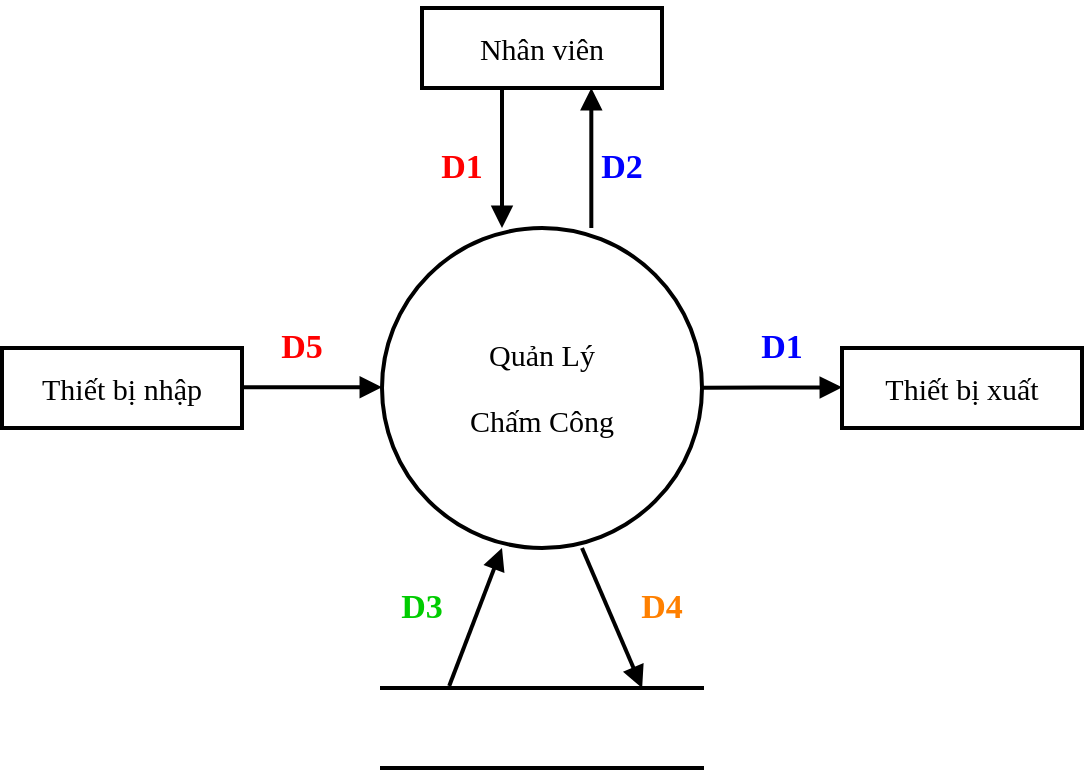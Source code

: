<mxfile version="13.10.4" type="device"><diagram id="RFkYZOLpDPn0ykTBcsUU" name="Page-1"><mxGraphModel dx="1102" dy="566" grid="1" gridSize="10" guides="1" tooltips="1" connect="1" arrows="1" fold="1" page="1" pageScale="1" pageWidth="850" pageHeight="1100" math="0" shadow="0"><root><mxCell id="0"/><mxCell id="1" parent="0"/><mxCell id="AuxtTpywyi5b1Z3Ru7k8-1" value="&lt;pre style=&quot;font-size: 15px&quot;&gt;&lt;font face=&quot;Times New Roman&quot; style=&quot;font-size: 15px&quot;&gt;Thiết bị nhập&lt;/font&gt;&lt;/pre&gt;" style="rounded=0;whiteSpace=wrap;html=1;strokeWidth=2;fontSize=15;" vertex="1" parent="1"><mxGeometry x="140" y="250" width="120" height="40" as="geometry"/></mxCell><mxCell id="AuxtTpywyi5b1Z3Ru7k8-2" value="&lt;pre style=&quot;font-size: 15px&quot;&gt;&lt;font face=&quot;Times New Roman&quot;&gt;Thiết bị xuất&lt;/font&gt;&lt;/pre&gt;" style="rounded=0;whiteSpace=wrap;html=1;strokeWidth=2;" vertex="1" parent="1"><mxGeometry x="560" y="250" width="120" height="40" as="geometry"/></mxCell><mxCell id="AuxtTpywyi5b1Z3Ru7k8-3" value="&lt;pre style=&quot;font-size: 15px&quot;&gt;&lt;font face=&quot;Times New Roman&quot;&gt;Nhân viên&lt;/font&gt;&lt;/pre&gt;" style="rounded=0;whiteSpace=wrap;html=1;strokeWidth=2;" vertex="1" parent="1"><mxGeometry x="350" y="80" width="120" height="40" as="geometry"/></mxCell><mxCell id="AuxtTpywyi5b1Z3Ru7k8-4" value="&lt;pre style=&quot;font-size: 15px&quot;&gt;&lt;font face=&quot;Times New Roman&quot;&gt;Quản Lý&lt;/font&gt;&lt;/pre&gt;&lt;pre style=&quot;font-size: 15px&quot;&gt;&lt;font face=&quot;Times New Roman&quot;&gt;Chấm Công&lt;/font&gt;&lt;/pre&gt;" style="strokeWidth=2;html=1;shape=mxgraph.flowchart.start_1;whiteSpace=wrap;fontSize=15;" vertex="1" parent="1"><mxGeometry x="330" y="190" width="160" height="160" as="geometry"/></mxCell><mxCell id="AuxtTpywyi5b1Z3Ru7k8-5" value="" style="endArrow=block;endFill=1;endSize=6;html=1;strokeWidth=2;" edge="1" parent="1"><mxGeometry width="100" relative="1" as="geometry"><mxPoint x="260" y="269.66" as="sourcePoint"/><mxPoint x="330" y="269.66" as="targetPoint"/></mxGeometry></mxCell><mxCell id="AuxtTpywyi5b1Z3Ru7k8-6" value="" style="endArrow=block;endFill=1;endSize=6;html=1;strokeWidth=2;" edge="1" parent="1"><mxGeometry width="100" relative="1" as="geometry"><mxPoint x="490" y="269.9" as="sourcePoint"/><mxPoint x="560" y="269.66" as="targetPoint"/></mxGeometry></mxCell><mxCell id="AuxtTpywyi5b1Z3Ru7k8-7" value="" style="endArrow=block;endFill=1;endSize=6;html=1;strokeWidth=2;" edge="1" parent="1"><mxGeometry width="100" relative="1" as="geometry"><mxPoint x="390" y="120" as="sourcePoint"/><mxPoint x="390" y="190" as="targetPoint"/></mxGeometry></mxCell><mxCell id="AuxtTpywyi5b1Z3Ru7k8-8" value="" style="endArrow=block;endFill=1;endSize=6;html=1;strokeWidth=2;" edge="1" parent="1"><mxGeometry width="100" relative="1" as="geometry"><mxPoint x="434.66" y="190" as="sourcePoint"/><mxPoint x="434.66" y="120" as="targetPoint"/></mxGeometry></mxCell><mxCell id="AuxtTpywyi5b1Z3Ru7k8-9" value="" style="html=1;dashed=0;whitespace=wrap;shape=partialRectangle;right=0;left=0;strokeWidth=2;" vertex="1" parent="1"><mxGeometry x="330" y="420" width="160" height="40" as="geometry"/></mxCell><mxCell id="AuxtTpywyi5b1Z3Ru7k8-10" value="" style="endArrow=block;endFill=1;endSize=6;html=1;exitX=0.21;exitY=-0.026;exitDx=0;exitDy=0;exitPerimeter=0;strokeWidth=2;" edge="1" parent="1" source="AuxtTpywyi5b1Z3Ru7k8-9"><mxGeometry width="100" relative="1" as="geometry"><mxPoint x="390" y="420" as="sourcePoint"/><mxPoint x="390" y="350" as="targetPoint"/></mxGeometry></mxCell><mxCell id="AuxtTpywyi5b1Z3Ru7k8-11" value="" style="endArrow=block;endFill=1;endSize=6;html=1;entryX=0.813;entryY=0;entryDx=0;entryDy=0;entryPerimeter=0;strokeWidth=2;" edge="1" parent="1" target="AuxtTpywyi5b1Z3Ru7k8-9"><mxGeometry width="100" relative="1" as="geometry"><mxPoint x="430" y="350" as="sourcePoint"/><mxPoint x="430" y="420" as="targetPoint"/></mxGeometry></mxCell><mxCell id="AuxtTpywyi5b1Z3Ru7k8-12" value="&lt;font face=&quot;Times New Roman&quot; color=&quot;#0000ff&quot;&gt;&lt;span style=&quot;font-size: 17px&quot;&gt;D1&lt;/span&gt;&lt;/font&gt;" style="text;html=1;strokeColor=none;fillColor=none;align=center;verticalAlign=middle;whiteSpace=wrap;rounded=0;fontSize=16;fontStyle=1" vertex="1" parent="1"><mxGeometry x="510" y="240" width="40" height="20" as="geometry"/></mxCell><mxCell id="AuxtTpywyi5b1Z3Ru7k8-13" value="&lt;font face=&quot;Times New Roman&quot; color=&quot;#ff0000&quot;&gt;&lt;span style=&quot;font-size: 17px&quot;&gt;D5&lt;/span&gt;&lt;/font&gt;" style="text;html=1;strokeColor=none;fillColor=none;align=center;verticalAlign=middle;whiteSpace=wrap;rounded=0;fontSize=16;fontStyle=1" vertex="1" parent="1"><mxGeometry x="270" y="240" width="40" height="20" as="geometry"/></mxCell><mxCell id="AuxtTpywyi5b1Z3Ru7k8-14" value="&lt;font face=&quot;Times New Roman&quot; color=&quot;#ff0000&quot;&gt;&lt;span style=&quot;font-size: 17px&quot;&gt;D1&lt;/span&gt;&lt;/font&gt;" style="text;html=1;strokeColor=none;fillColor=none;align=center;verticalAlign=middle;whiteSpace=wrap;rounded=0;fontSize=16;fontStyle=1" vertex="1" parent="1"><mxGeometry x="350" y="150" width="40" height="20" as="geometry"/></mxCell><mxCell id="AuxtTpywyi5b1Z3Ru7k8-15" value="&lt;font face=&quot;Times New Roman&quot; color=&quot;#0000ff&quot;&gt;&lt;span style=&quot;font-size: 17px&quot;&gt;D2&lt;/span&gt;&lt;/font&gt;" style="text;html=1;strokeColor=none;fillColor=none;align=center;verticalAlign=middle;whiteSpace=wrap;rounded=0;fontSize=16;fontStyle=1" vertex="1" parent="1"><mxGeometry x="430" y="150" width="40" height="20" as="geometry"/></mxCell><mxCell id="AuxtTpywyi5b1Z3Ru7k8-16" value="&lt;font face=&quot;Times New Roman&quot; color=&quot;#00cc00&quot;&gt;&lt;span style=&quot;font-size: 17px&quot;&gt;D3&lt;/span&gt;&lt;/font&gt;" style="text;html=1;strokeColor=none;fillColor=none;align=center;verticalAlign=middle;whiteSpace=wrap;rounded=0;fontSize=16;fontStyle=1" vertex="1" parent="1"><mxGeometry x="330" y="370" width="40" height="20" as="geometry"/></mxCell><mxCell id="AuxtTpywyi5b1Z3Ru7k8-17" value="&lt;font face=&quot;Times New Roman&quot; color=&quot;#ff8000&quot;&gt;&lt;span style=&quot;font-size: 17px&quot;&gt;D4&lt;/span&gt;&lt;/font&gt;" style="text;html=1;strokeColor=none;fillColor=none;align=center;verticalAlign=middle;whiteSpace=wrap;rounded=0;fontSize=16;fontStyle=1" vertex="1" parent="1"><mxGeometry x="450" y="370" width="40" height="20" as="geometry"/></mxCell></root></mxGraphModel></diagram></mxfile>